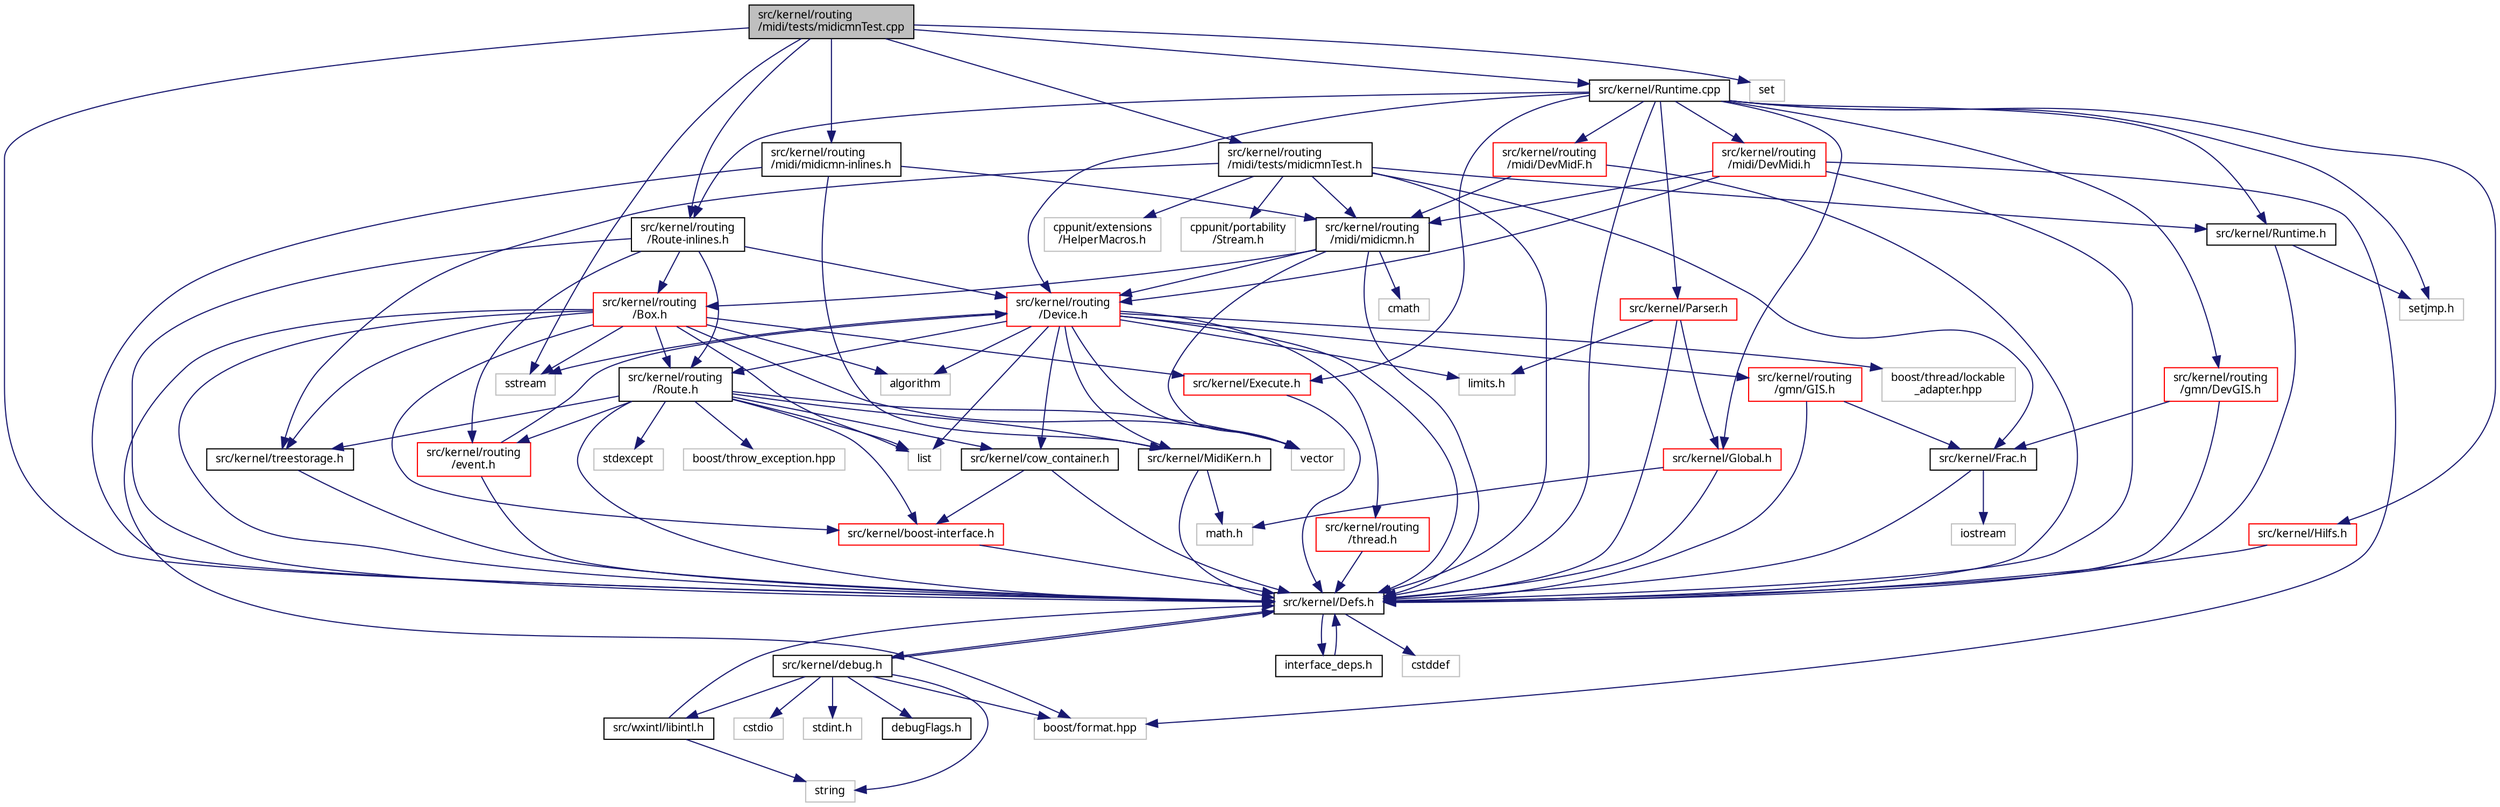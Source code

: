 digraph "src/kernel/routing/midi/tests/midicmnTest.cpp"
{
  edge [fontname="Sans",fontsize="10",labelfontname="Sans",labelfontsize="10"];
  node [fontname="Sans",fontsize="10",shape=record];
  Node0 [label="src/kernel/routing\l/midi/tests/midicmnTest.cpp",height=0.2,width=0.4,color="black", fillcolor="grey75", style="filled", fontcolor="black"];
  Node0 -> Node1 [color="midnightblue",fontsize="10",style="solid",fontname="Sans"];
  Node1 [label="sstream",height=0.2,width=0.4,color="grey75", fillcolor="white", style="filled"];
  Node0 -> Node2 [color="midnightblue",fontsize="10",style="solid",fontname="Sans"];
  Node2 [label="set",height=0.2,width=0.4,color="grey75", fillcolor="white", style="filled"];
  Node0 -> Node3 [color="midnightblue",fontsize="10",style="solid",fontname="Sans"];
  Node3 [label="src/kernel/Defs.h",height=0.2,width=0.4,color="black", fillcolor="white", style="filled",URL="$d1/d73/Defs_8h.html",tooltip="Common definitions. "];
  Node3 -> Node4 [color="midnightblue",fontsize="10",style="solid",fontname="Sans"];
  Node4 [label="interface_deps.h",height=0.2,width=0.4,color="black", fillcolor="white", style="filled",URL="$de/ddd/interface__deps_8h.html"];
  Node4 -> Node3 [color="midnightblue",fontsize="10",style="solid",fontname="Sans"];
  Node3 -> Node5 [color="midnightblue",fontsize="10",style="solid",fontname="Sans"];
  Node5 [label="cstddef",height=0.2,width=0.4,color="grey75", fillcolor="white", style="filled"];
  Node3 -> Node6 [color="midnightblue",fontsize="10",style="solid",fontname="Sans"];
  Node6 [label="src/kernel/debug.h",height=0.2,width=0.4,color="black", fillcolor="white", style="filled",URL="$db/d16/debug_8h.html"];
  Node6 -> Node3 [color="midnightblue",fontsize="10",style="solid",fontname="Sans"];
  Node6 -> Node7 [color="midnightblue",fontsize="10",style="solid",fontname="Sans"];
  Node7 [label="src/wxintl/libintl.h",height=0.2,width=0.4,color="black", fillcolor="white", style="filled",URL="$d4/d64/libintl_8h.html"];
  Node7 -> Node3 [color="midnightblue",fontsize="10",style="solid",fontname="Sans"];
  Node7 -> Node8 [color="midnightblue",fontsize="10",style="solid",fontname="Sans"];
  Node8 [label="string",height=0.2,width=0.4,color="grey75", fillcolor="white", style="filled"];
  Node6 -> Node8 [color="midnightblue",fontsize="10",style="solid",fontname="Sans"];
  Node6 -> Node9 [color="midnightblue",fontsize="10",style="solid",fontname="Sans"];
  Node9 [label="cstdio",height=0.2,width=0.4,color="grey75", fillcolor="white", style="filled"];
  Node6 -> Node10 [color="midnightblue",fontsize="10",style="solid",fontname="Sans"];
  Node10 [label="boost/format.hpp",height=0.2,width=0.4,color="grey75", fillcolor="white", style="filled"];
  Node6 -> Node11 [color="midnightblue",fontsize="10",style="solid",fontname="Sans"];
  Node11 [label="stdint.h",height=0.2,width=0.4,color="grey75", fillcolor="white", style="filled"];
  Node6 -> Node12 [color="midnightblue",fontsize="10",style="solid",fontname="Sans"];
  Node12 [label="debugFlags.h",height=0.2,width=0.4,color="black", fillcolor="white", style="filled",URL="$d4/dab/debugFlags_8h.html",tooltip="Debug flags for mutabor debug mode. "];
  Node0 -> Node13 [color="midnightblue",fontsize="10",style="solid",fontname="Sans"];
  Node13 [label="src/kernel/routing\l/midi/tests/midicmnTest.h",height=0.2,width=0.4,color="black", fillcolor="white", style="filled",URL="$dd/d56/midicmnTest_8h.html"];
  Node13 -> Node3 [color="midnightblue",fontsize="10",style="solid",fontname="Sans"];
  Node13 -> Node14 [color="midnightblue",fontsize="10",style="solid",fontname="Sans"];
  Node14 [label="src/kernel/treestorage.h",height=0.2,width=0.4,color="black", fillcolor="white", style="filled",URL="$db/dbe/treestorage_8h.html",tooltip="abstract class for tree like storage "];
  Node14 -> Node3 [color="midnightblue",fontsize="10",style="solid",fontname="Sans"];
  Node13 -> Node15 [color="midnightblue",fontsize="10",style="solid",fontname="Sans"];
  Node15 [label="src/kernel/Frac.h",height=0.2,width=0.4,color="black", fillcolor="white", style="filled",URL="$df/d4f/Frac_8h.html",tooltip="Fraction class for Mutabor. "];
  Node15 -> Node3 [color="midnightblue",fontsize="10",style="solid",fontname="Sans"];
  Node15 -> Node16 [color="midnightblue",fontsize="10",style="solid",fontname="Sans"];
  Node16 [label="iostream",height=0.2,width=0.4,color="grey75", fillcolor="white", style="filled"];
  Node13 -> Node17 [color="midnightblue",fontsize="10",style="solid",fontname="Sans"];
  Node17 [label="src/kernel/routing\l/midi/midicmn.h",height=0.2,width=0.4,color="black", fillcolor="white", style="filled",URL="$de/d21/midicmn_8h.html"];
  Node17 -> Node3 [color="midnightblue",fontsize="10",style="solid",fontname="Sans"];
  Node17 -> Node18 [color="midnightblue",fontsize="10",style="solid",fontname="Sans"];
  Node18 [label="src/kernel/routing\l/Device.h",height=0.2,width=0.4,color="red", fillcolor="white", style="filled",URL="$de/d05/Device_8h.html",tooltip="Routing. "];
  Node18 -> Node3 [color="midnightblue",fontsize="10",style="solid",fontname="Sans"];
  Node18 -> Node19 [color="midnightblue",fontsize="10",style="solid",fontname="Sans"];
  Node19 [label="src/kernel/cow_container.h",height=0.2,width=0.4,color="black", fillcolor="white", style="filled",URL="$da/d28/cow__container_8h.html",tooltip="Copy on write container. "];
  Node19 -> Node3 [color="midnightblue",fontsize="10",style="solid",fontname="Sans"];
  Node19 -> Node20 [color="midnightblue",fontsize="10",style="solid",fontname="Sans"];
  Node20 [label="src/kernel/boost-interface.h",height=0.2,width=0.4,color="red", fillcolor="white", style="filled",URL="$d1/da4/boost-interface_8h.html",tooltip="Interface to the boost library. "];
  Node20 -> Node3 [color="midnightblue",fontsize="10",style="solid",fontname="Sans"];
  Node18 -> Node23 [color="midnightblue",fontsize="10",style="solid",fontname="Sans"];
  Node23 [label="src/kernel/routing\l/gmn/GIS.h",height=0.2,width=0.4,color="red", fillcolor="white", style="filled",URL="$dd/d4d/GIS_8h.html"];
  Node23 -> Node3 [color="midnightblue",fontsize="10",style="solid",fontname="Sans"];
  Node23 -> Node15 [color="midnightblue",fontsize="10",style="solid",fontname="Sans"];
  Node18 -> Node26 [color="midnightblue",fontsize="10",style="solid",fontname="Sans"];
  Node26 [label="src/kernel/routing\l/Route.h",height=0.2,width=0.4,color="black", fillcolor="white", style="filled",URL="$d1/d65/Route_8h.html",tooltip="Routing. "];
  Node26 -> Node3 [color="midnightblue",fontsize="10",style="solid",fontname="Sans"];
  Node26 -> Node19 [color="midnightblue",fontsize="10",style="solid",fontname="Sans"];
  Node26 -> Node27 [color="midnightblue",fontsize="10",style="solid",fontname="Sans"];
  Node27 [label="src/kernel/MidiKern.h",height=0.2,width=0.4,color="black", fillcolor="white", style="filled",URL="$da/dfd/MidiKern_8h.html"];
  Node27 -> Node3 [color="midnightblue",fontsize="10",style="solid",fontname="Sans"];
  Node27 -> Node28 [color="midnightblue",fontsize="10",style="solid",fontname="Sans"];
  Node28 [label="math.h",height=0.2,width=0.4,color="grey75", fillcolor="white", style="filled"];
  Node26 -> Node14 [color="midnightblue",fontsize="10",style="solid",fontname="Sans"];
  Node26 -> Node20 [color="midnightblue",fontsize="10",style="solid",fontname="Sans"];
  Node26 -> Node29 [color="midnightblue",fontsize="10",style="solid",fontname="Sans"];
  Node29 [label="list",height=0.2,width=0.4,color="grey75", fillcolor="white", style="filled"];
  Node26 -> Node30 [color="midnightblue",fontsize="10",style="solid",fontname="Sans"];
  Node30 [label="vector",height=0.2,width=0.4,color="grey75", fillcolor="white", style="filled"];
  Node26 -> Node31 [color="midnightblue",fontsize="10",style="solid",fontname="Sans"];
  Node31 [label="stdexcept",height=0.2,width=0.4,color="grey75", fillcolor="white", style="filled"];
  Node26 -> Node32 [color="midnightblue",fontsize="10",style="solid",fontname="Sans"];
  Node32 [label="boost/throw_exception.hpp",height=0.2,width=0.4,color="grey75", fillcolor="white", style="filled"];
  Node26 -> Node33 [color="midnightblue",fontsize="10",style="solid",fontname="Sans"];
  Node33 [label="src/kernel/routing\l/event.h",height=0.2,width=0.4,color="red", fillcolor="white", style="filled",URL="$dd/d20/event_8h.html"];
  Node33 -> Node3 [color="midnightblue",fontsize="10",style="solid",fontname="Sans"];
  Node33 -> Node18 [color="midnightblue",fontsize="10",style="solid",fontname="Sans"];
  Node18 -> Node36 [color="midnightblue",fontsize="10",style="solid",fontname="Sans"];
  Node36 [label="src/kernel/routing\l/thread.h",height=0.2,width=0.4,color="red", fillcolor="white", style="filled",URL="$db/dd5/thread_8h.html"];
  Node36 -> Node3 [color="midnightblue",fontsize="10",style="solid",fontname="Sans"];
  Node18 -> Node39 [color="midnightblue",fontsize="10",style="solid",fontname="Sans"];
  Node39 [label="boost/thread/lockable\l_adapter.hpp",height=0.2,width=0.4,color="grey75", fillcolor="white", style="filled"];
  Node18 -> Node27 [color="midnightblue",fontsize="10",style="solid",fontname="Sans"];
  Node18 -> Node30 [color="midnightblue",fontsize="10",style="solid",fontname="Sans"];
  Node18 -> Node29 [color="midnightblue",fontsize="10",style="solid",fontname="Sans"];
  Node18 -> Node40 [color="midnightblue",fontsize="10",style="solid",fontname="Sans"];
  Node40 [label="limits.h",height=0.2,width=0.4,color="grey75", fillcolor="white", style="filled"];
  Node18 -> Node41 [color="midnightblue",fontsize="10",style="solid",fontname="Sans"];
  Node41 [label="algorithm",height=0.2,width=0.4,color="grey75", fillcolor="white", style="filled"];
  Node18 -> Node1 [color="midnightblue",fontsize="10",style="solid",fontname="Sans"];
  Node17 -> Node44 [color="midnightblue",fontsize="10",style="solid",fontname="Sans"];
  Node44 [label="src/kernel/routing\l/Box.h",height=0.2,width=0.4,color="red", fillcolor="white", style="filled",URL="$de/d0f/Box_8h.html",tooltip="Mutabor Box for C++. "];
  Node44 -> Node3 [color="midnightblue",fontsize="10",style="solid",fontname="Sans"];
  Node44 -> Node14 [color="midnightblue",fontsize="10",style="solid",fontname="Sans"];
  Node44 -> Node20 [color="midnightblue",fontsize="10",style="solid",fontname="Sans"];
  Node44 -> Node26 [color="midnightblue",fontsize="10",style="solid",fontname="Sans"];
  Node44 -> Node45 [color="midnightblue",fontsize="10",style="solid",fontname="Sans"];
  Node45 [label="src/kernel/Execute.h",height=0.2,width=0.4,color="red", fillcolor="white", style="filled",URL="$de/d11/Execute_8h.html",tooltip="Execute tuning changes. "];
  Node45 -> Node3 [color="midnightblue",fontsize="10",style="solid",fontname="Sans"];
  Node44 -> Node30 [color="midnightblue",fontsize="10",style="solid",fontname="Sans"];
  Node44 -> Node29 [color="midnightblue",fontsize="10",style="solid",fontname="Sans"];
  Node44 -> Node41 [color="midnightblue",fontsize="10",style="solid",fontname="Sans"];
  Node44 -> Node1 [color="midnightblue",fontsize="10",style="solid",fontname="Sans"];
  Node44 -> Node10 [color="midnightblue",fontsize="10",style="solid",fontname="Sans"];
  Node17 -> Node30 [color="midnightblue",fontsize="10",style="solid",fontname="Sans"];
  Node17 -> Node52 [color="midnightblue",fontsize="10",style="solid",fontname="Sans"];
  Node52 [label="cmath",height=0.2,width=0.4,color="grey75", fillcolor="white", style="filled"];
  Node13 -> Node53 [color="midnightblue",fontsize="10",style="solid",fontname="Sans"];
  Node53 [label="cppunit/extensions\l/HelperMacros.h",height=0.2,width=0.4,color="grey75", fillcolor="white", style="filled"];
  Node13 -> Node54 [color="midnightblue",fontsize="10",style="solid",fontname="Sans"];
  Node54 [label="cppunit/portability\l/Stream.h",height=0.2,width=0.4,color="grey75", fillcolor="white", style="filled"];
  Node13 -> Node55 [color="midnightblue",fontsize="10",style="solid",fontname="Sans"];
  Node55 [label="src/kernel/Runtime.h",height=0.2,width=0.4,color="black", fillcolor="white", style="filled",URL="$d5/d84/Runtime_8h.html",tooltip="Runtime functions of the (mainly C) old kernel of Mutabor. "];
  Node55 -> Node3 [color="midnightblue",fontsize="10",style="solid",fontname="Sans"];
  Node55 -> Node56 [color="midnightblue",fontsize="10",style="solid",fontname="Sans"];
  Node56 [label="setjmp.h",height=0.2,width=0.4,color="grey75", fillcolor="white", style="filled"];
  Node0 -> Node57 [color="midnightblue",fontsize="10",style="solid",fontname="Sans"];
  Node57 [label="src/kernel/routing\l/midi/midicmn-inlines.h",height=0.2,width=0.4,color="black", fillcolor="white", style="filled",URL="$d9/d34/midicmn-inlines_8h.html"];
  Node57 -> Node3 [color="midnightblue",fontsize="10",style="solid",fontname="Sans"];
  Node57 -> Node17 [color="midnightblue",fontsize="10",style="solid",fontname="Sans"];
  Node57 -> Node27 [color="midnightblue",fontsize="10",style="solid",fontname="Sans"];
  Node0 -> Node58 [color="midnightblue",fontsize="10",style="solid",fontname="Sans"];
  Node58 [label="src/kernel/routing\l/Route-inlines.h",height=0.2,width=0.4,color="black", fillcolor="white", style="filled",URL="$d2/d2c/Route-inlines_8h.html"];
  Node58 -> Node3 [color="midnightblue",fontsize="10",style="solid",fontname="Sans"];
  Node58 -> Node26 [color="midnightblue",fontsize="10",style="solid",fontname="Sans"];
  Node58 -> Node18 [color="midnightblue",fontsize="10",style="solid",fontname="Sans"];
  Node58 -> Node44 [color="midnightblue",fontsize="10",style="solid",fontname="Sans"];
  Node58 -> Node33 [color="midnightblue",fontsize="10",style="solid",fontname="Sans"];
  Node0 -> Node59 [color="midnightblue",fontsize="10",style="solid",fontname="Sans"];
  Node59 [label="src/kernel/Runtime.cpp",height=0.2,width=0.4,color="black", fillcolor="white", style="filled",URL="$db/d80/Runtime_8cpp.html"];
  Node59 -> Node3 [color="midnightblue",fontsize="10",style="solid",fontname="Sans"];
  Node59 -> Node49 [color="midnightblue",fontsize="10",style="solid",fontname="Sans"];
  Node49 [label="src/kernel/Global.h",height=0.2,width=0.4,color="red", fillcolor="white", style="filled",URL="$dd/d40/Global_8h.html",tooltip="Global definitions (formerly in mutabor DLL) "];
  Node49 -> Node3 [color="midnightblue",fontsize="10",style="solid",fontname="Sans"];
  Node49 -> Node28 [color="midnightblue",fontsize="10",style="solid",fontname="Sans"];
  Node59 -> Node60 [color="midnightblue",fontsize="10",style="solid",fontname="Sans"];
  Node60 [label="src/kernel/Parser.h",height=0.2,width=0.4,color="red", fillcolor="white", style="filled",URL="$d6/d0c/Parser_8h.html"];
  Node60 -> Node3 [color="midnightblue",fontsize="10",style="solid",fontname="Sans"];
  Node60 -> Node49 [color="midnightblue",fontsize="10",style="solid",fontname="Sans"];
  Node60 -> Node40 [color="midnightblue",fontsize="10",style="solid",fontname="Sans"];
  Node59 -> Node61 [color="midnightblue",fontsize="10",style="solid",fontname="Sans"];
  Node61 [label="src/kernel/Hilfs.h",height=0.2,width=0.4,color="red", fillcolor="white", style="filled",URL="$d2/d32/Hilfs_8h.html",tooltip="Description. "];
  Node61 -> Node3 [color="midnightblue",fontsize="10",style="solid",fontname="Sans"];
  Node59 -> Node55 [color="midnightblue",fontsize="10",style="solid",fontname="Sans"];
  Node59 -> Node45 [color="midnightblue",fontsize="10",style="solid",fontname="Sans"];
  Node59 -> Node56 [color="midnightblue",fontsize="10",style="solid",fontname="Sans"];
  Node59 -> Node18 [color="midnightblue",fontsize="10",style="solid",fontname="Sans"];
  Node59 -> Node58 [color="midnightblue",fontsize="10",style="solid",fontname="Sans"];
  Node59 -> Node62 [color="midnightblue",fontsize="10",style="solid",fontname="Sans"];
  Node62 [label="src/kernel/routing\l/gmn/DevGIS.h",height=0.2,width=0.4,color="red", fillcolor="white", style="filled",URL="$da/d81/DevGIS_8h.html"];
  Node62 -> Node3 [color="midnightblue",fontsize="10",style="solid",fontname="Sans"];
  Node62 -> Node15 [color="midnightblue",fontsize="10",style="solid",fontname="Sans"];
  Node59 -> Node70 [color="midnightblue",fontsize="10",style="solid",fontname="Sans"];
  Node70 [label="src/kernel/routing\l/midi/DevMidi.h",height=0.2,width=0.4,color="red", fillcolor="white", style="filled",URL="$d4/da2/DevMidi_8h.html",tooltip="Classes for midi port. "];
  Node70 -> Node3 [color="midnightblue",fontsize="10",style="solid",fontname="Sans"];
  Node70 -> Node17 [color="midnightblue",fontsize="10",style="solid",fontname="Sans"];
  Node70 -> Node18 [color="midnightblue",fontsize="10",style="solid",fontname="Sans"];
  Node70 -> Node10 [color="midnightblue",fontsize="10",style="solid",fontname="Sans"];
  Node59 -> Node73 [color="midnightblue",fontsize="10",style="solid",fontname="Sans"];
  Node73 [label="src/kernel/routing\l/midi/DevMidF.h",height=0.2,width=0.4,color="red", fillcolor="white", style="filled",URL="$da/d3c/DevMidF_8h.html"];
  Node73 -> Node3 [color="midnightblue",fontsize="10",style="solid",fontname="Sans"];
  Node73 -> Node17 [color="midnightblue",fontsize="10",style="solid",fontname="Sans"];
}
